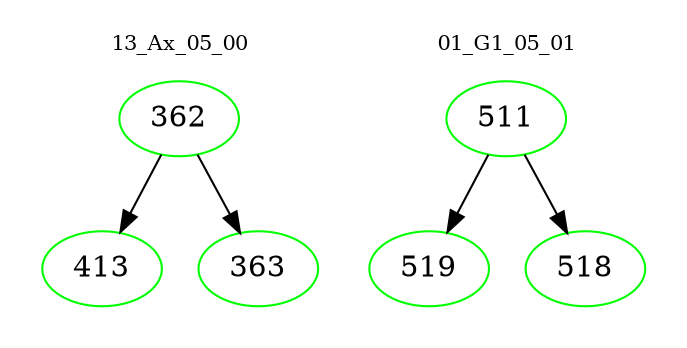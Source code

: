 digraph{
subgraph cluster_0 {
color = white
label = "13_Ax_05_00";
fontsize=10;
T0_362 [label="362", color="green"]
T0_362 -> T0_413 [color="black"]
T0_413 [label="413", color="green"]
T0_362 -> T0_363 [color="black"]
T0_363 [label="363", color="green"]
}
subgraph cluster_1 {
color = white
label = "01_G1_05_01";
fontsize=10;
T1_511 [label="511", color="green"]
T1_511 -> T1_519 [color="black"]
T1_519 [label="519", color="green"]
T1_511 -> T1_518 [color="black"]
T1_518 [label="518", color="green"]
}
}
